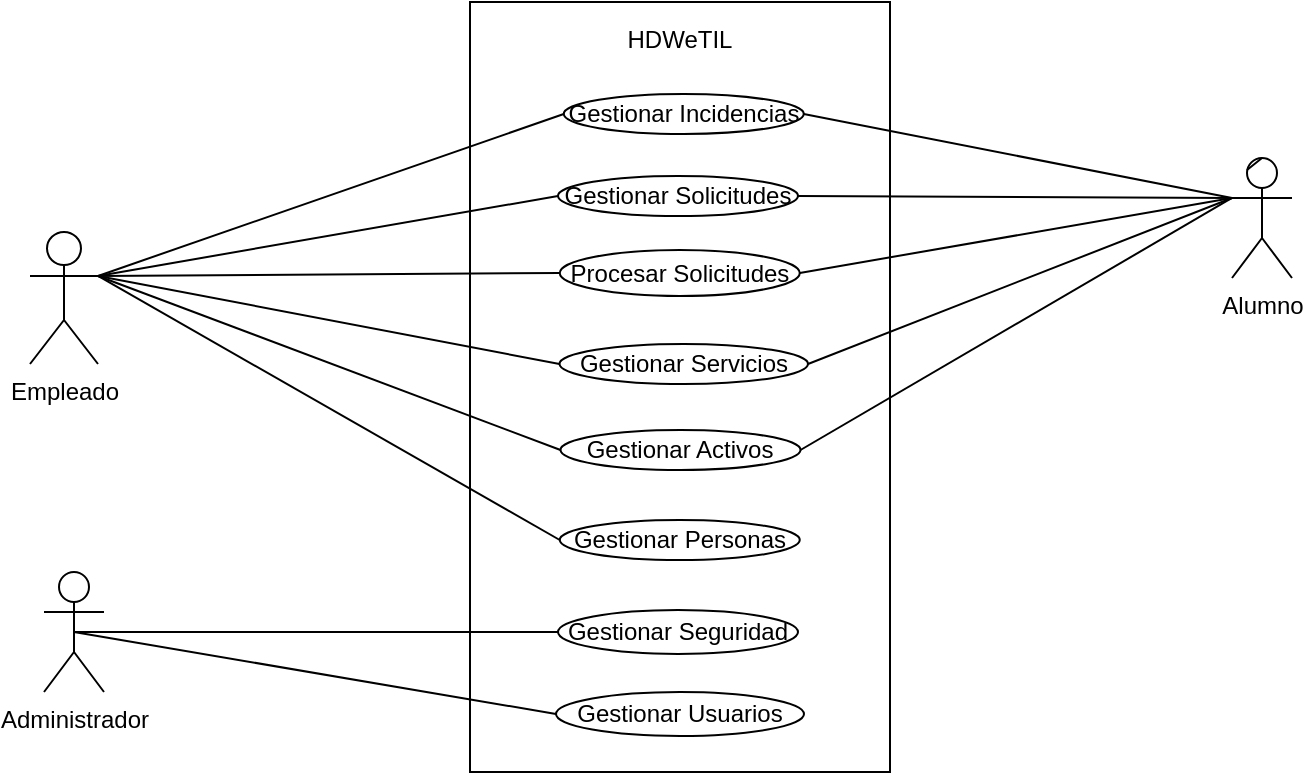 <mxfile scale="1" border="0">
    <diagram id="kuCDyEq93gworGAd4tVy" name="CU-01">
        <mxGraphModel dx="766" dy="329" grid="1" gridSize="10" guides="1" tooltips="1" connect="1" arrows="1" fold="1" page="1" pageScale="1" pageWidth="827" pageHeight="1169" math="1" shadow="0">
            <root>
                <mxCell id="QR7eqonvH8WB6looBv0Q-0"/>
                <mxCell id="QR7eqonvH8WB6looBv0Q-1" parent="QR7eqonvH8WB6looBv0Q-0"/>
                <mxCell id="c2AX5Nyprbf9rqB4j-Oc-0" value="" style="rounded=0;whiteSpace=wrap;html=1;" parent="QR7eqonvH8WB6looBv0Q-1" vertex="1">
                    <mxGeometry x="302" y="45" width="210" height="385" as="geometry"/>
                </mxCell>
                <mxCell id="c2AX5Nyprbf9rqB4j-Oc-1" style="edgeStyle=none;html=1;exitX=1;exitY=0.333;exitDx=0;exitDy=0;exitPerimeter=0;entryX=0;entryY=0.5;entryDx=0;entryDy=0;endArrow=none;endFill=0;" parent="QR7eqonvH8WB6looBv0Q-1" source="c2AX5Nyprbf9rqB4j-Oc-4" target="c2AX5Nyprbf9rqB4j-Oc-8" edge="1">
                    <mxGeometry relative="1" as="geometry"/>
                </mxCell>
                <mxCell id="rVZL_KaMliInN6qfg9hy-0" style="edgeStyle=none;html=1;exitX=1;exitY=0.333;exitDx=0;exitDy=0;exitPerimeter=0;entryX=0;entryY=0.5;entryDx=0;entryDy=0;endArrow=none;endFill=0;" parent="QR7eqonvH8WB6looBv0Q-1" source="c2AX5Nyprbf9rqB4j-Oc-4" target="c2AX5Nyprbf9rqB4j-Oc-20" edge="1">
                    <mxGeometry relative="1" as="geometry"/>
                </mxCell>
                <mxCell id="rVZL_KaMliInN6qfg9hy-1" style="edgeStyle=none;html=1;exitX=1;exitY=0.333;exitDx=0;exitDy=0;exitPerimeter=0;entryX=0;entryY=0.5;entryDx=0;entryDy=0;endArrow=none;endFill=0;" parent="QR7eqonvH8WB6looBv0Q-1" source="c2AX5Nyprbf9rqB4j-Oc-4" target="c2AX5Nyprbf9rqB4j-Oc-10" edge="1">
                    <mxGeometry relative="1" as="geometry"/>
                </mxCell>
                <mxCell id="rVZL_KaMliInN6qfg9hy-2" style="edgeStyle=none;html=1;exitX=1;exitY=0.333;exitDx=0;exitDy=0;exitPerimeter=0;entryX=0;entryY=0.5;entryDx=0;entryDy=0;endArrow=none;endFill=0;" parent="QR7eqonvH8WB6looBv0Q-1" source="c2AX5Nyprbf9rqB4j-Oc-4" target="c2AX5Nyprbf9rqB4j-Oc-18" edge="1">
                    <mxGeometry relative="1" as="geometry"/>
                </mxCell>
                <mxCell id="c2AX5Nyprbf9rqB4j-Oc-4" value="Empleado" style="shape=umlActor;verticalLabelPosition=bottom;verticalAlign=top;html=1;outlineConnect=0;" parent="QR7eqonvH8WB6looBv0Q-1" vertex="1">
                    <mxGeometry x="82" y="160" width="34" height="66" as="geometry"/>
                </mxCell>
                <mxCell id="XP_xzVf8o5HTUZBsewhF-1" style="edgeStyle=none;html=1;exitX=0.5;exitY=0.5;exitDx=0;exitDy=0;exitPerimeter=0;entryX=0;entryY=0.5;entryDx=0;entryDy=0;endArrow=none;endFill=0;" parent="QR7eqonvH8WB6looBv0Q-1" source="c2AX5Nyprbf9rqB4j-Oc-5" target="XP_xzVf8o5HTUZBsewhF-0" edge="1">
                    <mxGeometry relative="1" as="geometry"/>
                </mxCell>
                <mxCell id="c2AX5Nyprbf9rqB4j-Oc-5" value="Administrador&lt;br&gt;" style="shape=umlActor;verticalLabelPosition=bottom;verticalAlign=top;html=1;outlineConnect=0;" parent="QR7eqonvH8WB6looBv0Q-1" vertex="1">
                    <mxGeometry x="89" y="330" width="30" height="60" as="geometry"/>
                </mxCell>
                <mxCell id="nrpiCcPB_PlfYjPUvhwY-1" style="edgeStyle=none;html=1;exitX=0;exitY=0.333;exitDx=0;exitDy=0;exitPerimeter=0;entryX=1;entryY=0.5;entryDx=0;entryDy=0;endArrow=none;endFill=0;" parent="QR7eqonvH8WB6looBv0Q-1" source="c2AX5Nyprbf9rqB4j-Oc-7" target="c2AX5Nyprbf9rqB4j-Oc-15" edge="1">
                    <mxGeometry relative="1" as="geometry"/>
                </mxCell>
                <mxCell id="nrpiCcPB_PlfYjPUvhwY-2" style="edgeStyle=none;html=1;exitX=0;exitY=0.333;exitDx=0;exitDy=0;exitPerimeter=0;entryX=1;entryY=0.5;entryDx=0;entryDy=0;endArrow=none;endFill=0;" parent="QR7eqonvH8WB6looBv0Q-1" source="c2AX5Nyprbf9rqB4j-Oc-7" target="c2AX5Nyprbf9rqB4j-Oc-18" edge="1">
                    <mxGeometry relative="1" as="geometry"/>
                </mxCell>
                <mxCell id="YPpdAl3YshO5DbAt-xpR-0" style="edgeStyle=none;html=1;exitX=0;exitY=0.333;exitDx=0;exitDy=0;exitPerimeter=0;entryX=1;entryY=0.5;entryDx=0;entryDy=0;endArrow=none;endFill=0;" parent="QR7eqonvH8WB6looBv0Q-1" source="c2AX5Nyprbf9rqB4j-Oc-7" target="c2AX5Nyprbf9rqB4j-Oc-11" edge="1">
                    <mxGeometry relative="1" as="geometry"/>
                </mxCell>
                <mxCell id="c2AX5Nyprbf9rqB4j-Oc-7" value="Alumno" style="shape=umlActor;verticalLabelPosition=bottom;verticalAlign=top;html=1;outlineConnect=0;" parent="QR7eqonvH8WB6looBv0Q-1" vertex="1">
                    <mxGeometry x="683" y="123" width="30" height="60" as="geometry"/>
                </mxCell>
                <mxCell id="c2AX5Nyprbf9rqB4j-Oc-8" value="Gestionar Incidencias" style="ellipse;whiteSpace=wrap;html=1;" parent="QR7eqonvH8WB6looBv0Q-1" vertex="1">
                    <mxGeometry x="348.88" y="91" width="120" height="20" as="geometry"/>
                </mxCell>
                <mxCell id="c2AX5Nyprbf9rqB4j-Oc-10" value="Gestionar&amp;nbsp;Solicitudes" style="ellipse;whiteSpace=wrap;html=1;" parent="QR7eqonvH8WB6looBv0Q-1" vertex="1">
                    <mxGeometry x="346" y="132" width="120" height="20" as="geometry"/>
                </mxCell>
                <mxCell id="c2AX5Nyprbf9rqB4j-Oc-11" value="Procesar Solicitudes" style="ellipse;whiteSpace=wrap;html=1;" parent="QR7eqonvH8WB6looBv0Q-1" vertex="1">
                    <mxGeometry x="346.88" y="169" width="120" height="23" as="geometry"/>
                </mxCell>
                <mxCell id="c2AX5Nyprbf9rqB4j-Oc-15" value="Gestionar Servicios" style="ellipse;whiteSpace=wrap;html=1;" parent="QR7eqonvH8WB6looBv0Q-1" vertex="1">
                    <mxGeometry x="346.75" y="216" width="124.25" height="20" as="geometry"/>
                </mxCell>
                <mxCell id="c2AX5Nyprbf9rqB4j-Oc-18" value="Gestionar Activos" style="ellipse;whiteSpace=wrap;html=1;" parent="QR7eqonvH8WB6looBv0Q-1" vertex="1">
                    <mxGeometry x="347.25" y="259" width="120" height="20" as="geometry"/>
                </mxCell>
                <mxCell id="c2AX5Nyprbf9rqB4j-Oc-20" value="Gestionar Personas" style="ellipse;whiteSpace=wrap;html=1;" parent="QR7eqonvH8WB6looBv0Q-1" vertex="1">
                    <mxGeometry x="346.88" y="304" width="120" height="20" as="geometry"/>
                </mxCell>
                <mxCell id="c2AX5Nyprbf9rqB4j-Oc-21" value="Gestionar Seguridad" style="ellipse;whiteSpace=wrap;html=1;fontFamily=Helvetica;" parent="QR7eqonvH8WB6looBv0Q-1" vertex="1">
                    <mxGeometry x="346" y="349" width="120" height="22" as="geometry"/>
                </mxCell>
                <mxCell id="c2AX5Nyprbf9rqB4j-Oc-22" value="HDWeTIL" style="text;html=1;strokeColor=none;fillColor=none;align=center;verticalAlign=middle;whiteSpace=wrap;rounded=0;" parent="QR7eqonvH8WB6looBv0Q-1" vertex="1">
                    <mxGeometry x="377.25" y="49" width="60" height="30" as="geometry"/>
                </mxCell>
                <mxCell id="c2AX5Nyprbf9rqB4j-Oc-23" style="edgeStyle=none;html=1;endArrow=none;endFill=0;exitX=0.5;exitY=0.5;exitDx=0;exitDy=0;exitPerimeter=0;entryX=0;entryY=0.5;entryDx=0;entryDy=0;" parent="QR7eqonvH8WB6looBv0Q-1" source="c2AX5Nyprbf9rqB4j-Oc-5" target="c2AX5Nyprbf9rqB4j-Oc-21" edge="1">
                    <mxGeometry relative="1" as="geometry">
                        <mxPoint x="120" y="347.1" as="sourcePoint"/>
                        <mxPoint x="250" y="383" as="targetPoint"/>
                    </mxGeometry>
                </mxCell>
                <mxCell id="c2AX5Nyprbf9rqB4j-Oc-24" style="edgeStyle=none;html=1;entryX=1;entryY=0.5;entryDx=0;entryDy=0;endArrow=none;endFill=0;exitX=0;exitY=0.333;exitDx=0;exitDy=0;exitPerimeter=0;" parent="QR7eqonvH8WB6looBv0Q-1" source="c2AX5Nyprbf9rqB4j-Oc-7" target="c2AX5Nyprbf9rqB4j-Oc-8" edge="1">
                    <mxGeometry relative="1" as="geometry">
                        <mxPoint x="485.75" y="144" as="targetPoint"/>
                    </mxGeometry>
                </mxCell>
                <mxCell id="c2AX5Nyprbf9rqB4j-Oc-25" style="edgeStyle=none;html=1;endArrow=none;endFill=0;entryX=1;entryY=0.5;entryDx=0;entryDy=0;exitX=0;exitY=0.333;exitDx=0;exitDy=0;exitPerimeter=0;" parent="QR7eqonvH8WB6looBv0Q-1" source="c2AX5Nyprbf9rqB4j-Oc-7" target="c2AX5Nyprbf9rqB4j-Oc-10" edge="1">
                    <mxGeometry relative="1" as="geometry">
                        <mxPoint x="660" y="220" as="sourcePoint"/>
                        <mxPoint x="590" y="260" as="targetPoint"/>
                    </mxGeometry>
                </mxCell>
                <mxCell id="c2AX5Nyprbf9rqB4j-Oc-26" style="edgeStyle=none;html=1;exitX=1;exitY=0.333;exitDx=0;exitDy=0;exitPerimeter=0;entryX=0;entryY=0.5;entryDx=0;entryDy=0;endArrow=none;endFill=0;" parent="QR7eqonvH8WB6looBv0Q-1" source="c2AX5Nyprbf9rqB4j-Oc-4" target="c2AX5Nyprbf9rqB4j-Oc-15" edge="1">
                    <mxGeometry relative="1" as="geometry"/>
                </mxCell>
                <mxCell id="c2AX5Nyprbf9rqB4j-Oc-28" style="edgeStyle=none;html=1;exitX=1;exitY=0.333;exitDx=0;exitDy=0;exitPerimeter=0;endArrow=none;endFill=0;entryX=0;entryY=0.5;entryDx=0;entryDy=0;" parent="QR7eqonvH8WB6looBv0Q-1" source="c2AX5Nyprbf9rqB4j-Oc-4" target="c2AX5Nyprbf9rqB4j-Oc-11" edge="1">
                    <mxGeometry relative="1" as="geometry">
                        <mxPoint x="220" y="401.857" as="targetPoint"/>
                    </mxGeometry>
                </mxCell>
                <mxCell id="nrpiCcPB_PlfYjPUvhwY-0" style="edgeStyle=none;html=1;exitX=0.25;exitY=0.1;exitDx=0;exitDy=0;exitPerimeter=0;entryX=0.5;entryY=0;entryDx=0;entryDy=0;entryPerimeter=0;endArrow=none;endFill=0;" parent="QR7eqonvH8WB6looBv0Q-1" source="c2AX5Nyprbf9rqB4j-Oc-7" target="c2AX5Nyprbf9rqB4j-Oc-7" edge="1">
                    <mxGeometry relative="1" as="geometry"/>
                </mxCell>
                <mxCell id="XP_xzVf8o5HTUZBsewhF-0" value="Gestionar Usuarios" style="ellipse;whiteSpace=wrap;html=1;fontFamily=Helvetica;" parent="QR7eqonvH8WB6looBv0Q-1" vertex="1">
                    <mxGeometry x="345" y="390" width="124" height="22" as="geometry"/>
                </mxCell>
            </root>
        </mxGraphModel>
    </diagram>
    <diagram id="ojOb8KC4r1av8iQ0hKYJ" name="CU-02">
        <mxGraphModel dx="766" dy="329" grid="1" gridSize="10" guides="1" tooltips="1" connect="1" arrows="1" fold="1" page="1" pageScale="1" pageWidth="827" pageHeight="1169" math="0" shadow="0">
            <root>
                <mxCell id="rX5Da6WxDRviNr5QGVR0-0"/>
                <mxCell id="rX5Da6WxDRviNr5QGVR0-1" parent="rX5Da6WxDRviNr5QGVR0-0"/>
                <mxCell id="rX5Da6WxDRviNr5QGVR0-89" value="" style="rounded=0;whiteSpace=wrap;html=1;" parent="rX5Da6WxDRviNr5QGVR0-1" vertex="1">
                    <mxGeometry x="321" y="526" width="150" height="86" as="geometry"/>
                </mxCell>
                <mxCell id="rX5Da6WxDRviNr5QGVR0-88" value="" style="rounded=0;whiteSpace=wrap;html=1;" parent="rX5Da6WxDRviNr5QGVR0-1" vertex="1">
                    <mxGeometry x="320.88" y="441" width="150" height="75" as="geometry"/>
                </mxCell>
                <mxCell id="rX5Da6WxDRviNr5QGVR0-87" value="" style="rounded=0;whiteSpace=wrap;html=1;" parent="rX5Da6WxDRviNr5QGVR0-1" vertex="1">
                    <mxGeometry x="321" y="364" width="150" height="68" as="geometry"/>
                </mxCell>
                <mxCell id="rX5Da6WxDRviNr5QGVR0-86" value="" style="rounded=0;whiteSpace=wrap;html=1;" parent="rX5Da6WxDRviNr5QGVR0-1" vertex="1">
                    <mxGeometry x="321" y="280" width="150" height="75" as="geometry"/>
                </mxCell>
                <mxCell id="rX5Da6WxDRviNr5QGVR0-85" value="" style="rounded=0;whiteSpace=wrap;html=1;" parent="rX5Da6WxDRviNr5QGVR0-1" vertex="1">
                    <mxGeometry x="321" y="169" width="150" height="102" as="geometry"/>
                </mxCell>
                <mxCell id="rX5Da6WxDRviNr5QGVR0-43" value="" style="rounded=0;whiteSpace=wrap;html=1;" parent="rX5Da6WxDRviNr5QGVR0-1" vertex="1">
                    <mxGeometry x="321" y="85" width="150" height="75" as="geometry"/>
                </mxCell>
                <mxCell id="rX5Da6WxDRviNr5QGVR0-3" style="edgeStyle=none;html=1;exitX=1;exitY=0.333;exitDx=0;exitDy=0;exitPerimeter=0;entryX=0;entryY=0.5;entryDx=0;entryDy=0;endArrow=none;endFill=0;" parent="rX5Da6WxDRviNr5QGVR0-1" source="rX5Da6WxDRviNr5QGVR0-6" target="rX5Da6WxDRviNr5QGVR0-10" edge="1">
                    <mxGeometry relative="1" as="geometry"/>
                </mxCell>
                <mxCell id="rX5Da6WxDRviNr5QGVR0-4" style="edgeStyle=none;html=1;exitX=1;exitY=0.333;exitDx=0;exitDy=0;exitPerimeter=0;entryX=0;entryY=0.5;entryDx=0;entryDy=0;endArrow=none;endFill=0;" parent="rX5Da6WxDRviNr5QGVR0-1" source="rX5Da6WxDRviNr5QGVR0-6" target="rX5Da6WxDRviNr5QGVR0-11" edge="1">
                    <mxGeometry relative="1" as="geometry"/>
                </mxCell>
                <mxCell id="rX5Da6WxDRviNr5QGVR0-5" style="edgeStyle=none;html=1;exitX=1;exitY=0.333;exitDx=0;exitDy=0;exitPerimeter=0;entryX=0;entryY=0.5;entryDx=0;entryDy=0;endArrow=none;endFill=0;" parent="rX5Da6WxDRviNr5QGVR0-1" source="rX5Da6WxDRviNr5QGVR0-6" target="rX5Da6WxDRviNr5QGVR0-42" edge="1">
                    <mxGeometry relative="1" as="geometry"/>
                </mxCell>
                <mxCell id="rX5Da6WxDRviNr5QGVR0-6" value="Empleado" style="shape=umlActor;verticalLabelPosition=bottom;verticalAlign=top;html=1;outlineConnect=0;" parent="rX5Da6WxDRviNr5QGVR0-1" vertex="1">
                    <mxGeometry x="82" y="265" width="34" height="66" as="geometry"/>
                </mxCell>
                <mxCell id="j4CyI0HMI9CdQ-xqxtbb-1" style="edgeStyle=none;html=1;exitX=0.5;exitY=0.5;exitDx=0;exitDy=0;exitPerimeter=0;entryX=0;entryY=0.5;entryDx=0;entryDy=0;endArrow=none;endFill=0;" parent="rX5Da6WxDRviNr5QGVR0-1" source="rX5Da6WxDRviNr5QGVR0-7" target="j4CyI0HMI9CdQ-xqxtbb-0" edge="1">
                    <mxGeometry relative="1" as="geometry"/>
                </mxCell>
                <mxCell id="rX5Da6WxDRviNr5QGVR0-7" value="Administrador&lt;br&gt;" style="shape=umlActor;verticalLabelPosition=bottom;verticalAlign=top;html=1;outlineConnect=0;" parent="rX5Da6WxDRviNr5QGVR0-1" vertex="1">
                    <mxGeometry x="89" y="532" width="30" height="60" as="geometry"/>
                </mxCell>
                <mxCell id="rX5Da6WxDRviNr5QGVR0-8" style="edgeStyle=none;html=1;exitX=0;exitY=0.333;exitDx=0;exitDy=0;exitPerimeter=0;entryX=1;entryY=0.5;entryDx=0;entryDy=0;endArrow=none;endFill=0;" parent="rX5Da6WxDRviNr5QGVR0-1" source="rX5Da6WxDRviNr5QGVR0-9" target="rX5Da6WxDRviNr5QGVR0-42" edge="1">
                    <mxGeometry relative="1" as="geometry">
                        <mxPoint x="644" y="220" as="sourcePoint"/>
                    </mxGeometry>
                </mxCell>
                <mxCell id="1J9eZRtSffGa8RDMzKzh-0" style="edgeStyle=none;html=1;exitX=0;exitY=0.333;exitDx=0;exitDy=0;exitPerimeter=0;entryX=1;entryY=0.5;entryDx=0;entryDy=0;endArrow=none;endFill=0;" parent="rX5Da6WxDRviNr5QGVR0-1" source="rX5Da6WxDRviNr5QGVR0-9" target="rX5Da6WxDRviNr5QGVR0-13" edge="1">
                    <mxGeometry relative="1" as="geometry"/>
                </mxCell>
                <mxCell id="rX5Da6WxDRviNr5QGVR0-9" value="Alumno" style="shape=umlActor;verticalLabelPosition=bottom;verticalAlign=top;html=1;outlineConnect=0;" parent="rX5Da6WxDRviNr5QGVR0-1" vertex="1">
                    <mxGeometry x="653" y="225" width="30" height="60" as="geometry"/>
                </mxCell>
                <mxCell id="rX5Da6WxDRviNr5QGVR0-10" value="ABM Incidencia" style="ellipse;whiteSpace=wrap;html=1;" parent="rX5Da6WxDRviNr5QGVR0-1" vertex="1">
                    <mxGeometry x="336.75" y="105" width="120" height="20" as="geometry"/>
                </mxCell>
                <mxCell id="rX5Da6WxDRviNr5QGVR0-11" value="Listar Incidencias" style="ellipse;whiteSpace=wrap;html=1;" parent="rX5Da6WxDRviNr5QGVR0-1" vertex="1">
                    <mxGeometry x="336.75" y="129" width="120" height="20" as="geometry"/>
                </mxCell>
                <mxCell id="rX5Da6WxDRviNr5QGVR0-12" value="ABM Solicitud" style="ellipse;whiteSpace=wrap;html=1;" parent="rX5Da6WxDRviNr5QGVR0-1" vertex="1">
                    <mxGeometry x="336.75" y="190" width="120" height="20" as="geometry"/>
                </mxCell>
                <mxCell id="rX5Da6WxDRviNr5QGVR0-13" value="Procesar Solicitud" style="ellipse;whiteSpace=wrap;html=1;" parent="rX5Da6WxDRviNr5QGVR0-1" vertex="1">
                    <mxGeometry x="336.88" y="215" width="120" height="23" as="geometry"/>
                </mxCell>
                <mxCell id="rX5Da6WxDRviNr5QGVR0-15" style="edgeStyle=none;html=1;exitX=1;exitY=0.5;exitDx=0;exitDy=0;endArrow=none;endFill=0;entryX=0;entryY=0.333;entryDx=0;entryDy=0;entryPerimeter=0;" parent="rX5Da6WxDRviNr5QGVR0-1" source="rX5Da6WxDRviNr5QGVR0-16" target="rX5Da6WxDRviNr5QGVR0-9" edge="1">
                    <mxGeometry relative="1" as="geometry">
                        <mxPoint x="644" y="245" as="targetPoint"/>
                    </mxGeometry>
                </mxCell>
                <mxCell id="rX5Da6WxDRviNr5QGVR0-16" value="Listar Servicios" style="ellipse;whiteSpace=wrap;html=1;" parent="rX5Da6WxDRviNr5QGVR0-1" vertex="1">
                    <mxGeometry x="336.63" y="326" width="123.25" height="23" as="geometry"/>
                </mxCell>
                <mxCell id="rX5Da6WxDRviNr5QGVR0-17" value="ABM Servicio" style="ellipse;whiteSpace=wrap;html=1;" parent="rX5Da6WxDRviNr5QGVR0-1" vertex="1">
                    <mxGeometry x="335.75" y="302" width="124.25" height="20" as="geometry"/>
                </mxCell>
                <mxCell id="rX5Da6WxDRviNr5QGVR0-18" style="edgeStyle=none;html=1;exitX=1;exitY=0.5;exitDx=0;exitDy=0;entryX=0;entryY=0.333;entryDx=0;entryDy=0;entryPerimeter=0;endArrow=none;endFill=0;" parent="rX5Da6WxDRviNr5QGVR0-1" source="rX5Da6WxDRviNr5QGVR0-19" target="rX5Da6WxDRviNr5QGVR0-9" edge="1">
                    <mxGeometry relative="1" as="geometry">
                        <mxPoint x="644" y="220" as="targetPoint"/>
                    </mxGeometry>
                </mxCell>
                <mxCell id="rX5Da6WxDRviNr5QGVR0-19" value="Listar Activos" style="ellipse;whiteSpace=wrap;html=1;" parent="rX5Da6WxDRviNr5QGVR0-1" vertex="1">
                    <mxGeometry x="338.25" y="407.5" width="120" height="21" as="geometry"/>
                </mxCell>
                <mxCell id="rX5Da6WxDRviNr5QGVR0-20" value="ABM Activo" style="ellipse;whiteSpace=wrap;html=1;" parent="rX5Da6WxDRviNr5QGVR0-1" vertex="1">
                    <mxGeometry x="336.25" y="383" width="120" height="20" as="geometry"/>
                </mxCell>
                <mxCell id="rX5Da6WxDRviNr5QGVR0-21" value="Listar Personas" style="ellipse;whiteSpace=wrap;html=1;" parent="rX5Da6WxDRviNr5QGVR0-1" vertex="1">
                    <mxGeometry x="336.5" y="486" width="119" height="22" as="geometry"/>
                </mxCell>
                <mxCell id="rX5Da6WxDRviNr5QGVR0-22" value="ABM Persona" style="ellipse;whiteSpace=wrap;html=1;" parent="rX5Da6WxDRviNr5QGVR0-1" vertex="1">
                    <mxGeometry x="335.88" y="461" width="120" height="20" as="geometry"/>
                </mxCell>
                <mxCell id="rX5Da6WxDRviNr5QGVR0-23" value="Gestionar Seguridad" style="ellipse;whiteSpace=wrap;html=1;fontFamily=Helvetica;" parent="rX5Da6WxDRviNr5QGVR0-1" vertex="1">
                    <mxGeometry x="337" y="551" width="120" height="22" as="geometry"/>
                </mxCell>
                <mxCell id="rX5Da6WxDRviNr5QGVR0-24" value="HDWeTIL" style="text;html=1;strokeColor=none;fillColor=none;align=center;verticalAlign=middle;whiteSpace=wrap;rounded=0;" parent="rX5Da6WxDRviNr5QGVR0-1" vertex="1">
                    <mxGeometry x="367.25" y="54" width="60" height="30" as="geometry"/>
                </mxCell>
                <mxCell id="rX5Da6WxDRviNr5QGVR0-25" style="edgeStyle=none;html=1;endArrow=none;endFill=0;exitX=0.5;exitY=0.5;exitDx=0;exitDy=0;exitPerimeter=0;entryX=0;entryY=0.5;entryDx=0;entryDy=0;" parent="rX5Da6WxDRviNr5QGVR0-1" source="rX5Da6WxDRviNr5QGVR0-7" target="rX5Da6WxDRviNr5QGVR0-23" edge="1">
                    <mxGeometry relative="1" as="geometry">
                        <mxPoint x="120" y="549.1" as="sourcePoint"/>
                        <mxPoint x="250" y="585" as="targetPoint"/>
                    </mxGeometry>
                </mxCell>
                <mxCell id="rX5Da6WxDRviNr5QGVR0-26" style="edgeStyle=none;html=1;entryX=1;entryY=0.5;entryDx=0;entryDy=0;endArrow=none;endFill=0;exitX=0;exitY=0.333;exitDx=0;exitDy=0;exitPerimeter=0;" parent="rX5Da6WxDRviNr5QGVR0-1" source="rX5Da6WxDRviNr5QGVR0-9" target="rX5Da6WxDRviNr5QGVR0-11" edge="1">
                    <mxGeometry relative="1" as="geometry">
                        <mxPoint x="644" y="215" as="sourcePoint"/>
                    </mxGeometry>
                </mxCell>
                <mxCell id="rX5Da6WxDRviNr5QGVR0-27" style="edgeStyle=none;html=1;endArrow=none;endFill=0;entryX=1;entryY=0.5;entryDx=0;entryDy=0;exitX=0;exitY=0.333;exitDx=0;exitDy=0;exitPerimeter=0;" parent="rX5Da6WxDRviNr5QGVR0-1" source="rX5Da6WxDRviNr5QGVR0-9" target="rX5Da6WxDRviNr5QGVR0-12" edge="1">
                    <mxGeometry relative="1" as="geometry">
                        <mxPoint x="659" y="220" as="sourcePoint"/>
                        <mxPoint x="589" y="260" as="targetPoint"/>
                    </mxGeometry>
                </mxCell>
                <mxCell id="rX5Da6WxDRviNr5QGVR0-28" style="edgeStyle=none;html=1;exitX=1;exitY=0.333;exitDx=0;exitDy=0;exitPerimeter=0;entryX=0;entryY=0.5;entryDx=0;entryDy=0;endArrow=none;endFill=0;" parent="rX5Da6WxDRviNr5QGVR0-1" target="rX5Da6WxDRviNr5QGVR0-17" edge="1">
                    <mxGeometry relative="1" as="geometry">
                        <mxPoint x="116.0" y="287" as="sourcePoint"/>
                    </mxGeometry>
                </mxCell>
                <mxCell id="rX5Da6WxDRviNr5QGVR0-29" style="edgeStyle=none;html=1;exitX=1;exitY=0.333;exitDx=0;exitDy=0;exitPerimeter=0;entryX=0;entryY=0.5;entryDx=0;entryDy=0;endArrow=none;endFill=0;" parent="rX5Da6WxDRviNr5QGVR0-1" target="rX5Da6WxDRviNr5QGVR0-19" edge="1">
                    <mxGeometry relative="1" as="geometry">
                        <mxPoint x="116.0" y="287" as="sourcePoint"/>
                    </mxGeometry>
                </mxCell>
                <mxCell id="rX5Da6WxDRviNr5QGVR0-30" style="edgeStyle=none;html=1;exitX=1;exitY=0.333;exitDx=0;exitDy=0;exitPerimeter=0;endArrow=none;endFill=0;entryX=0;entryY=0.5;entryDx=0;entryDy=0;" parent="rX5Da6WxDRviNr5QGVR0-1" source="rX5Da6WxDRviNr5QGVR0-6" target="rX5Da6WxDRviNr5QGVR0-13" edge="1">
                    <mxGeometry relative="1" as="geometry">
                        <mxPoint x="220" y="452.857" as="targetPoint"/>
                    </mxGeometry>
                </mxCell>
                <mxCell id="rX5Da6WxDRviNr5QGVR0-32" style="edgeStyle=none;html=1;exitX=1;exitY=0.333;exitDx=0;exitDy=0;exitPerimeter=0;entryX=0;entryY=0.5;entryDx=0;entryDy=0;endArrow=none;endFill=0;" parent="rX5Da6WxDRviNr5QGVR0-1" target="rX5Da6WxDRviNr5QGVR0-20" edge="1">
                    <mxGeometry relative="1" as="geometry">
                        <mxPoint x="116.0" y="287" as="sourcePoint"/>
                    </mxGeometry>
                </mxCell>
                <mxCell id="rX5Da6WxDRviNr5QGVR0-33" style="edgeStyle=none;html=1;exitX=1;exitY=0.333;exitDx=0;exitDy=0;exitPerimeter=0;entryX=0;entryY=0.5;entryDx=0;entryDy=0;endArrow=none;endFill=0;" parent="rX5Da6WxDRviNr5QGVR0-1" target="rX5Da6WxDRviNr5QGVR0-16" edge="1">
                    <mxGeometry relative="1" as="geometry">
                        <mxPoint x="116.0" y="287" as="sourcePoint"/>
                    </mxGeometry>
                </mxCell>
                <mxCell id="rX5Da6WxDRviNr5QGVR0-34" style="edgeStyle=none;html=1;exitX=1;exitY=0.333;exitDx=0;exitDy=0;exitPerimeter=0;entryX=0;entryY=0.5;entryDx=0;entryDy=0;endArrow=none;endFill=0;" parent="rX5Da6WxDRviNr5QGVR0-1" target="rX5Da6WxDRviNr5QGVR0-21" edge="1">
                    <mxGeometry relative="1" as="geometry">
                        <mxPoint x="116.0" y="287" as="sourcePoint"/>
                    </mxGeometry>
                </mxCell>
                <mxCell id="rX5Da6WxDRviNr5QGVR0-35" style="edgeStyle=none;html=1;exitX=1;exitY=0.333;exitDx=0;exitDy=0;exitPerimeter=0;entryX=0;entryY=0.5;entryDx=0;entryDy=0;endArrow=none;endFill=0;" parent="rX5Da6WxDRviNr5QGVR0-1" target="rX5Da6WxDRviNr5QGVR0-22" edge="1">
                    <mxGeometry relative="1" as="geometry">
                        <mxPoint x="116.0" y="287" as="sourcePoint"/>
                    </mxGeometry>
                </mxCell>
                <mxCell id="rX5Da6WxDRviNr5QGVR0-36" value="Módulo Incidencias" style="text;html=1;strokeColor=none;fillColor=none;align=center;verticalAlign=middle;whiteSpace=wrap;rounded=0;strokeWidth=1;arcSize=12;fontSize=10;" parent="rX5Da6WxDRviNr5QGVR0-1" vertex="1">
                    <mxGeometry x="340.25" y="78" width="116" height="30" as="geometry"/>
                </mxCell>
                <mxCell id="rX5Da6WxDRviNr5QGVR0-37" value="Módulo Reportes" style="text;html=1;strokeColor=none;fillColor=none;align=center;verticalAlign=middle;whiteSpace=wrap;rounded=0;fontSize=10;" parent="rX5Da6WxDRviNr5QGVR0-1" vertex="1">
                    <mxGeometry x="330.13" y="161" width="131.5" height="30" as="geometry"/>
                </mxCell>
                <mxCell id="rX5Da6WxDRviNr5QGVR0-38" value="Módulo Servicios" style="text;html=1;strokeColor=none;fillColor=none;align=center;verticalAlign=middle;whiteSpace=wrap;rounded=0;fontSize=10;" parent="rX5Da6WxDRviNr5QGVR0-1" vertex="1">
                    <mxGeometry x="341" y="274" width="116" height="30" as="geometry"/>
                </mxCell>
                <mxCell id="rX5Da6WxDRviNr5QGVR0-39" value="Módulo&amp;nbsp; Activos" style="text;html=1;strokeColor=none;fillColor=none;align=center;verticalAlign=middle;whiteSpace=wrap;rounded=0;fontSize=10;" parent="rX5Da6WxDRviNr5QGVR0-1" vertex="1">
                    <mxGeometry x="338" y="357" width="116" height="30" as="geometry"/>
                </mxCell>
                <mxCell id="rX5Da6WxDRviNr5QGVR0-40" value="Módulo&amp;nbsp; Persoans" style="text;html=1;strokeColor=none;fillColor=none;align=center;verticalAlign=middle;whiteSpace=wrap;rounded=0;fontSize=10;" parent="rX5Da6WxDRviNr5QGVR0-1" vertex="1">
                    <mxGeometry x="337" y="434" width="116" height="30" as="geometry"/>
                </mxCell>
                <mxCell id="rX5Da6WxDRviNr5QGVR0-41" value="Módulo&amp;nbsp; Configuraciones" style="text;html=1;strokeColor=none;fillColor=none;align=center;verticalAlign=middle;whiteSpace=wrap;rounded=0;fontSize=10;" parent="rX5Da6WxDRviNr5QGVR0-1" vertex="1">
                    <mxGeometry x="331" y="522" width="138" height="30" as="geometry"/>
                </mxCell>
                <mxCell id="rX5Da6WxDRviNr5QGVR0-42" value="Listar Solicitud" style="ellipse;whiteSpace=wrap;html=1;" parent="rX5Da6WxDRviNr5QGVR0-1" vertex="1">
                    <mxGeometry x="336" y="243" width="120" height="20" as="geometry"/>
                </mxCell>
                <mxCell id="j4CyI0HMI9CdQ-xqxtbb-0" value="Gestionar Usuarios" style="ellipse;whiteSpace=wrap;html=1;fontFamily=Helvetica;" parent="rX5Da6WxDRviNr5QGVR0-1" vertex="1">
                    <mxGeometry x="337" y="578" width="120" height="22" as="geometry"/>
                </mxCell>
            </root>
        </mxGraphModel>
    </diagram>
    <diagram name="CU-03" id="j2-vb1LtN-NMAvoCToch">
        <mxGraphModel dx="766" dy="329" grid="1" gridSize="10" guides="1" tooltips="1" connect="1" arrows="1" fold="1" page="1" pageScale="1" pageWidth="827" pageHeight="1169" math="0" shadow="0">
            <root>
                <mxCell id="0"/>
                <mxCell id="1" parent="0"/>
                <mxCell id="JXxUybG7xx0Jgjpn0fgO-487" value="" style="rounded=0;whiteSpace=wrap;html=1;" parent="1" vertex="1">
                    <mxGeometry x="320" y="7" width="210" height="563" as="geometry"/>
                </mxCell>
                <mxCell id="0AXbkvNRNFsjLBhcbYe6-487" style="edgeStyle=none;html=1;exitX=1;exitY=0.333;exitDx=0;exitDy=0;exitPerimeter=0;entryX=0;entryY=0.5;entryDx=0;entryDy=0;endArrow=none;endFill=0;" parent="1" source="79" target="jynlLXAI10efE11RgELN-642" edge="1">
                    <mxGeometry relative="1" as="geometry"/>
                </mxCell>
                <mxCell id="0AXbkvNRNFsjLBhcbYe6-488" style="edgeStyle=none;html=1;exitX=1;exitY=0.333;exitDx=0;exitDy=0;exitPerimeter=0;entryX=0;entryY=0.5;entryDx=0;entryDy=0;endArrow=none;endFill=0;" parent="1" source="79" target="8" edge="1">
                    <mxGeometry relative="1" as="geometry"/>
                </mxCell>
                <mxCell id="Wuby_5JHWar8-xQkr0wM-487" style="edgeStyle=none;html=1;exitX=1;exitY=0.333;exitDx=0;exitDy=0;exitPerimeter=0;entryX=0;entryY=0.5;entryDx=0;entryDy=0;endArrow=none;endFill=0;" parent="1" source="79" target="l-4Qs5OfCV0jRhOPei8S-487" edge="1">
                    <mxGeometry relative="1" as="geometry"/>
                </mxCell>
                <mxCell id="79" value="Empleado" style="shape=umlActor;verticalLabelPosition=bottom;verticalAlign=top;html=1;outlineConnect=0;" parent="1" vertex="1">
                    <mxGeometry x="82" y="289" width="34" height="66" as="geometry"/>
                </mxCell>
                <mxCell id="PgRTaCavA2zI-Szis4YL-488" style="edgeStyle=none;html=1;exitX=0.5;exitY=0.5;exitDx=0;exitDy=0;exitPerimeter=0;entryX=0;entryY=0.5;entryDx=0;entryDy=0;endArrow=none;endFill=0;" parent="1" source="487" target="PgRTaCavA2zI-Szis4YL-487" edge="1">
                    <mxGeometry relative="1" as="geometry"/>
                </mxCell>
                <mxCell id="487" value="Administrador&lt;br&gt;" style="shape=umlActor;verticalLabelPosition=bottom;verticalAlign=top;html=1;outlineConnect=0;" parent="1" vertex="1">
                    <mxGeometry x="89" y="487" width="30" height="60" as="geometry"/>
                </mxCell>
                <mxCell id="l-4Qs5OfCV0jRhOPei8S-489" style="edgeStyle=none;html=1;exitX=0;exitY=0.333;exitDx=0;exitDy=0;exitPerimeter=0;entryX=1;entryY=0.5;entryDx=0;entryDy=0;endArrow=none;endFill=0;" parent="1" source="jynlLXAI10efE11RgELN-636" target="l-4Qs5OfCV0jRhOPei8S-487" edge="1">
                    <mxGeometry relative="1" as="geometry"/>
                </mxCell>
                <mxCell id="jynlLXAI10efE11RgELN-636" value="Alumno" style="shape=umlActor;verticalLabelPosition=bottom;verticalAlign=top;html=1;outlineConnect=0;" parent="1" vertex="1">
                    <mxGeometry x="645" y="155" width="30" height="60" as="geometry"/>
                </mxCell>
                <mxCell id="jynlLXAI10efE11RgELN-642" value="ABM Incidencia" style="ellipse;whiteSpace=wrap;html=1;" parent="1" vertex="1">
                    <mxGeometry x="365.75" y="65" width="120" height="20" as="geometry"/>
                </mxCell>
                <mxCell id="8" value="Listar Incidencias" style="ellipse;whiteSpace=wrap;html=1;" parent="1" vertex="1">
                    <mxGeometry x="365.75" y="89" width="120" height="20" as="geometry"/>
                </mxCell>
                <mxCell id="373" value="ABM Solicitud" style="ellipse;whiteSpace=wrap;html=1;" parent="1" vertex="1">
                    <mxGeometry x="365.75" y="147" width="120" height="20" as="geometry"/>
                </mxCell>
                <mxCell id="9X5Q-gC0KVqI6JgkziIJ-487" style="edgeStyle=none;html=1;exitX=1;exitY=0.5;exitDx=0;exitDy=0;entryX=0;entryY=0.333;entryDx=0;entryDy=0;entryPerimeter=0;endArrow=none;endFill=0;" parent="1" source="359" target="jynlLXAI10efE11RgELN-636" edge="1">
                    <mxGeometry relative="1" as="geometry"/>
                </mxCell>
                <mxCell id="359" value="Procesar Solicitud" style="ellipse;whiteSpace=wrap;html=1;" parent="1" vertex="1">
                    <mxGeometry x="364.88" y="173" width="120" height="23" as="geometry"/>
                </mxCell>
                <mxCell id="0AXbkvNRNFsjLBhcbYe6-489" style="edgeStyle=none;html=1;exitX=1;exitY=0.5;exitDx=0;exitDy=0;entryX=0;entryY=0.333;entryDx=0;entryDy=0;entryPerimeter=0;endArrow=none;endFill=0;" parent="1" source="jynlLXAI10efE11RgELN-664" target="jynlLXAI10efE11RgELN-636" edge="1">
                    <mxGeometry relative="1" as="geometry"/>
                </mxCell>
                <mxCell id="jynlLXAI10efE11RgELN-664" value="Listar Servicios" style="ellipse;whiteSpace=wrap;html=1;" parent="1" vertex="1">
                    <mxGeometry x="365.63" y="277" width="123.25" height="23" as="geometry"/>
                </mxCell>
                <mxCell id="jynlLXAI10efE11RgELN-665" value="ABM Servicio" style="ellipse;whiteSpace=wrap;html=1;" parent="1" vertex="1">
                    <mxGeometry x="364.75" y="253" width="124.25" height="20" as="geometry"/>
                </mxCell>
                <mxCell id="0AXbkvNRNFsjLBhcbYe6-490" style="edgeStyle=none;html=1;exitX=1;exitY=0.5;exitDx=0;exitDy=0;entryX=0;entryY=0.333;entryDx=0;entryDy=0;entryPerimeter=0;endArrow=none;endFill=0;" parent="1" source="jynlLXAI10efE11RgELN-670" target="jynlLXAI10efE11RgELN-636" edge="1">
                    <mxGeometry relative="1" as="geometry"/>
                </mxCell>
                <mxCell id="jynlLXAI10efE11RgELN-670" value="Listar Activos" style="ellipse;whiteSpace=wrap;html=1;" parent="1" vertex="1">
                    <mxGeometry x="367.25" y="356.5" width="120" height="21" as="geometry"/>
                </mxCell>
                <mxCell id="jynlLXAI10efE11RgELN-671" value="ABM Activo" style="ellipse;whiteSpace=wrap;html=1;" parent="1" vertex="1">
                    <mxGeometry x="365.25" y="332" width="120" height="20" as="geometry"/>
                </mxCell>
                <mxCell id="jynlLXAI10efE11RgELN-676" value="Listar Personas" style="ellipse;whiteSpace=wrap;html=1;" parent="1" vertex="1">
                    <mxGeometry x="365.5" y="435" width="119" height="22" as="geometry"/>
                </mxCell>
                <mxCell id="jynlLXAI10efE11RgELN-677" value="ABM Persona" style="ellipse;whiteSpace=wrap;html=1;" parent="1" vertex="1">
                    <mxGeometry x="364.88" y="411" width="120" height="20" as="geometry"/>
                </mxCell>
                <mxCell id="73" value="Gestionar Seguridad" style="ellipse;whiteSpace=wrap;html=1;fontFamily=Helvetica;" parent="1" vertex="1">
                    <mxGeometry x="369.25" y="504" width="120" height="22" as="geometry"/>
                </mxCell>
                <mxCell id="jynlLXAI10efE11RgELN-688" value="HDWeTIL" style="text;html=1;strokeColor=none;fillColor=none;align=center;verticalAlign=middle;whiteSpace=wrap;rounded=0;" parent="1" vertex="1">
                    <mxGeometry x="395.25" y="10" width="60" height="30" as="geometry"/>
                </mxCell>
                <mxCell id="jynlLXAI10efE11RgELN-690" style="edgeStyle=none;html=1;endArrow=none;endFill=0;exitX=0.5;exitY=0.5;exitDx=0;exitDy=0;exitPerimeter=0;entryX=0;entryY=0.5;entryDx=0;entryDy=0;" parent="1" source="487" target="73" edge="1">
                    <mxGeometry relative="1" as="geometry">
                        <mxPoint x="120" y="504.1" as="sourcePoint"/>
                        <mxPoint x="250" y="540" as="targetPoint"/>
                    </mxGeometry>
                </mxCell>
                <mxCell id="RtHYfJuVV97yDAeXpCly-489" style="edgeStyle=none;html=1;entryX=1;entryY=0.5;entryDx=0;entryDy=0;endArrow=none;endFill=0;exitX=0;exitY=0.333;exitDx=0;exitDy=0;exitPerimeter=0;" parent="1" source="jynlLXAI10efE11RgELN-636" target="8" edge="1">
                    <mxGeometry relative="1" as="geometry"/>
                </mxCell>
                <mxCell id="RtHYfJuVV97yDAeXpCly-490" style="edgeStyle=none;html=1;endArrow=none;endFill=0;entryX=1;entryY=0.5;entryDx=0;entryDy=0;" parent="1" target="373" edge="1">
                    <mxGeometry relative="1" as="geometry">
                        <mxPoint x="660" y="175" as="sourcePoint"/>
                        <mxPoint x="590" y="215" as="targetPoint"/>
                    </mxGeometry>
                </mxCell>
                <mxCell id="PjNL1Q6nJKtWraKV_HU9-489" style="edgeStyle=none;html=1;exitX=1;exitY=0.333;exitDx=0;exitDy=0;exitPerimeter=0;entryX=0;entryY=0.5;entryDx=0;entryDy=0;endArrow=none;endFill=0;" parent="1" source="79" target="jynlLXAI10efE11RgELN-665" edge="1">
                    <mxGeometry relative="1" as="geometry"/>
                </mxCell>
                <mxCell id="PjNL1Q6nJKtWraKV_HU9-490" style="edgeStyle=none;html=1;exitX=1;exitY=0.333;exitDx=0;exitDy=0;exitPerimeter=0;entryX=0;entryY=0.5;entryDx=0;entryDy=0;endArrow=none;endFill=0;" parent="1" target="jynlLXAI10efE11RgELN-670" edge="1">
                    <mxGeometry relative="1" as="geometry">
                        <mxPoint x="116" y="311.0" as="sourcePoint"/>
                    </mxGeometry>
                </mxCell>
                <mxCell id="IkZddifMuReJIR_PnHik-488" style="edgeStyle=none;html=1;exitX=1;exitY=0.333;exitDx=0;exitDy=0;exitPerimeter=0;endArrow=none;endFill=0;entryX=0;entryY=0.5;entryDx=0;entryDy=0;" parent="1" source="79" target="359" edge="1">
                    <mxGeometry relative="1" as="geometry">
                        <mxPoint x="220" y="407.857" as="targetPoint"/>
                    </mxGeometry>
                </mxCell>
                <mxCell id="TzHnkTOsn_3w8HlmReb_-488" style="edgeStyle=none;html=1;exitX=1;exitY=0.333;exitDx=0;exitDy=0;exitPerimeter=0;entryX=0;entryY=0.5;entryDx=0;entryDy=0;endArrow=none;endFill=0;" parent="1" target="jynlLXAI10efE11RgELN-671" edge="1">
                    <mxGeometry relative="1" as="geometry">
                        <mxPoint x="116" y="311.0" as="sourcePoint"/>
                    </mxGeometry>
                </mxCell>
                <mxCell id="TzHnkTOsn_3w8HlmReb_-487" style="edgeStyle=none;html=1;exitX=1;exitY=0.333;exitDx=0;exitDy=0;exitPerimeter=0;entryX=0;entryY=0.5;entryDx=0;entryDy=0;endArrow=none;endFill=0;" parent="1" source="79" target="jynlLXAI10efE11RgELN-664" edge="1">
                    <mxGeometry relative="1" as="geometry"/>
                </mxCell>
                <mxCell id="PjNL1Q6nJKtWraKV_HU9-491" style="edgeStyle=none;html=1;exitX=1;exitY=0.333;exitDx=0;exitDy=0;exitPerimeter=0;entryX=0;entryY=0.5;entryDx=0;entryDy=0;endArrow=none;endFill=0;" parent="1" target="jynlLXAI10efE11RgELN-676" edge="1">
                    <mxGeometry relative="1" as="geometry">
                        <mxPoint x="116" y="311.0" as="sourcePoint"/>
                    </mxGeometry>
                </mxCell>
                <mxCell id="TzHnkTOsn_3w8HlmReb_-489" style="edgeStyle=none;html=1;exitX=1;exitY=0.333;exitDx=0;exitDy=0;exitPerimeter=0;entryX=0;entryY=0.5;entryDx=0;entryDy=0;endArrow=none;endFill=0;" parent="1" target="jynlLXAI10efE11RgELN-677" edge="1">
                    <mxGeometry relative="1" as="geometry">
                        <mxPoint x="116" y="311.0" as="sourcePoint"/>
                    </mxGeometry>
                </mxCell>
                <mxCell id="7RkjllqHKWPmfpCr_LpX-488" value="Módulo Incidencias" style="text;html=1;strokeColor=none;fillColor=none;align=center;verticalAlign=middle;whiteSpace=wrap;rounded=0;strokeWidth=1;arcSize=12;fontSize=10;" parent="1" vertex="1">
                    <mxGeometry x="366.88" y="35" width="116" height="30" as="geometry"/>
                </mxCell>
                <mxCell id="7RkjllqHKWPmfpCr_LpX-489" value="Módulo Reportes" style="text;html=1;strokeColor=none;fillColor=none;align=center;verticalAlign=middle;whiteSpace=wrap;rounded=0;fontSize=10;" parent="1" vertex="1">
                    <mxGeometry x="361.51" y="117" width="131.5" height="30" as="geometry"/>
                </mxCell>
                <mxCell id="7RkjllqHKWPmfpCr_LpX-490" value="Módulo&amp;nbsp; Servicios" style="text;html=1;strokeColor=none;fillColor=none;align=center;verticalAlign=middle;whiteSpace=wrap;rounded=0;fontSize=10;" parent="1" vertex="1">
                    <mxGeometry x="369.25" y="226" width="116" height="30" as="geometry"/>
                </mxCell>
                <mxCell id="7RkjllqHKWPmfpCr_LpX-491" value="Módulo&amp;nbsp; Activos" style="text;html=1;strokeColor=none;fillColor=none;align=center;verticalAlign=middle;whiteSpace=wrap;rounded=0;fontSize=10;" parent="1" vertex="1">
                    <mxGeometry x="367" y="305" width="116" height="30" as="geometry"/>
                </mxCell>
                <mxCell id="7RkjllqHKWPmfpCr_LpX-492" value="Módulo&amp;nbsp; Persoans" style="text;html=1;strokeColor=none;fillColor=none;align=center;verticalAlign=middle;whiteSpace=wrap;rounded=0;fontSize=10;" parent="1" vertex="1">
                    <mxGeometry x="367.25" y="383" width="116" height="30" as="geometry"/>
                </mxCell>
                <mxCell id="7RkjllqHKWPmfpCr_LpX-493" value="Módulo&amp;nbsp; Configuraciones" style="text;html=1;strokeColor=none;fillColor=none;align=center;verticalAlign=middle;whiteSpace=wrap;rounded=0;fontSize=10;" parent="1" vertex="1">
                    <mxGeometry x="357" y="474" width="138" height="30" as="geometry"/>
                </mxCell>
                <mxCell id="l-4Qs5OfCV0jRhOPei8S-487" value="Listar Solicitudes" style="ellipse;whiteSpace=wrap;html=1;" parent="1" vertex="1">
                    <mxGeometry x="365" y="202" width="120" height="20" as="geometry"/>
                </mxCell>
                <mxCell id="PgRTaCavA2zI-Szis4YL-487" value="Gestionar Usuarios" style="ellipse;whiteSpace=wrap;html=1;fontFamily=Helvetica;" parent="1" vertex="1">
                    <mxGeometry x="369.63" y="534" width="120" height="22" as="geometry"/>
                </mxCell>
            </root>
        </mxGraphModel>
    </diagram>
    <diagram id="bKu-BhhGu8HduYXDBCY8" name="CU-04">
        <mxGraphModel dx="877" dy="548" grid="1" gridSize="10" guides="1" tooltips="1" connect="1" arrows="1" fold="1" page="1" pageScale="1" pageWidth="827" pageHeight="1169" math="0" shadow="0">
            <root>
                <mxCell id="n4pDov9S_x4WmA5yypZS-0"/>
                <mxCell id="n4pDov9S_x4WmA5yypZS-1" parent="n4pDov9S_x4WmA5yypZS-0"/>
                <mxCell id="Rf1EGdy4jamaxvFMJreM-0" value="Empleado" style="shape=umlActor;verticalLabelPosition=bottom;verticalAlign=top;html=1;outlineConnect=0;" parent="n4pDov9S_x4WmA5yypZS-1" vertex="1">
                    <mxGeometry x="82" y="500" width="34" height="64" as="geometry"/>
                </mxCell>
                <mxCell id="03Bceeusa9znUcAPp9Nw-27" style="edgeStyle=none;html=1;endArrow=block;endFill=0;startArrow=none;startFill=0;" edge="1" parent="n4pDov9S_x4WmA5yypZS-1" source="Rf1EGdy4jamaxvFMJreM-1">
                    <mxGeometry relative="1" as="geometry">
                        <mxPoint x="100" y="588.824" as="targetPoint"/>
                    </mxGeometry>
                </mxCell>
                <mxCell id="Rf1EGdy4jamaxvFMJreM-1" value="Administrador&lt;br&gt;" style="shape=umlActor;verticalLabelPosition=bottom;verticalAlign=top;html=1;outlineConnect=0;" parent="n4pDov9S_x4WmA5yypZS-1" vertex="1">
                    <mxGeometry x="85" y="875" width="30" height="60" as="geometry"/>
                </mxCell>
                <mxCell id="Rf1EGdy4jamaxvFMJreM-2" value="Alumno&lt;br&gt;" style="shape=umlActor;verticalLabelPosition=bottom;verticalAlign=top;html=1;outlineConnect=0;" parent="n4pDov9S_x4WmA5yypZS-1" vertex="1">
                    <mxGeometry x="686" y="277" width="30" height="60" as="geometry"/>
                </mxCell>
                <mxCell id="Rf1EGdy4jamaxvFMJreM-3" value="" style="rounded=0;whiteSpace=wrap;html=1;" parent="n4pDov9S_x4WmA5yypZS-1" vertex="1">
                    <mxGeometry x="320.75" y="40" width="210" height="190" as="geometry"/>
                </mxCell>
                <mxCell id="Rf1EGdy4jamaxvFMJreM-4" value="&lt;span&gt;MÓDULO INCIDENCIAS&lt;/span&gt;" style="text;html=1;strokeColor=none;fillColor=none;align=center;verticalAlign=middle;whiteSpace=wrap;rounded=0;" parent="n4pDov9S_x4WmA5yypZS-1" vertex="1">
                    <mxGeometry x="355.75" y="43" width="140" height="30" as="geometry"/>
                </mxCell>
                <mxCell id="Rf1EGdy4jamaxvFMJreM-5" value="Registrar Incidencia" style="ellipse;whiteSpace=wrap;html=1;" parent="n4pDov9S_x4WmA5yypZS-1" vertex="1">
                    <mxGeometry x="365.75" y="73" width="120" height="20" as="geometry"/>
                </mxCell>
                <mxCell id="Rf1EGdy4jamaxvFMJreM-6" value="Eliminar Incidencia" style="ellipse;whiteSpace=wrap;html=1;" parent="n4pDov9S_x4WmA5yypZS-1" vertex="1">
                    <mxGeometry x="365.75" y="98" width="120" height="20" as="geometry"/>
                </mxCell>
                <mxCell id="Rf1EGdy4jamaxvFMJreM-7" value="Modificar Incidencia" style="ellipse;whiteSpace=wrap;html=1;" parent="n4pDov9S_x4WmA5yypZS-1" vertex="1">
                    <mxGeometry x="365.75" y="123" width="120" height="20" as="geometry"/>
                </mxCell>
                <mxCell id="Rf1EGdy4jamaxvFMJreM-11" value="" style="rounded=0;whiteSpace=wrap;html=1;" parent="n4pDov9S_x4WmA5yypZS-1" vertex="1">
                    <mxGeometry x="320.75" y="438" width="210" height="130" as="geometry"/>
                </mxCell>
                <mxCell id="Rf1EGdy4jamaxvFMJreM-16" value="Derivar Incidencia" style="ellipse;whiteSpace=wrap;html=1;" parent="n4pDov9S_x4WmA5yypZS-1" vertex="1">
                    <mxGeometry x="364.26" y="147" width="120" height="23" as="geometry"/>
                </mxCell>
                <mxCell id="Rf1EGdy4jamaxvFMJreM-17" value="Cerrar Incidencia" style="ellipse;whiteSpace=wrap;html=1;" parent="n4pDov9S_x4WmA5yypZS-1" vertex="1">
                    <mxGeometry x="364.26" y="175" width="120" height="20" as="geometry"/>
                </mxCell>
                <mxCell id="Rf1EGdy4jamaxvFMJreM-19" value="&lt;span&gt;M&lt;/span&gt;Ó&lt;span&gt;DULO SERVICIOS&lt;/span&gt;" style="text;html=1;strokeColor=none;fillColor=none;align=center;verticalAlign=middle;whiteSpace=wrap;rounded=0;" parent="n4pDov9S_x4WmA5yypZS-1" vertex="1">
                    <mxGeometry x="355.75" y="440" width="140" height="30" as="geometry"/>
                </mxCell>
                <mxCell id="Rf1EGdy4jamaxvFMJreM-20" value="Listar Servicios" style="ellipse;whiteSpace=wrap;html=1;" parent="n4pDov9S_x4WmA5yypZS-1" vertex="1">
                    <mxGeometry x="365.63" y="541" width="123.25" height="21" as="geometry"/>
                </mxCell>
                <UserObject label="Registrar Servicio" sdds="" id="Rf1EGdy4jamaxvFMJreM-21">
                    <mxCell style="ellipse;whiteSpace=wrap;html=1;" parent="n4pDov9S_x4WmA5yypZS-1" vertex="1">
                        <mxGeometry x="365.75" y="468" width="120" height="20" as="geometry"/>
                    </mxCell>
                </UserObject>
                <mxCell id="Rf1EGdy4jamaxvFMJreM-22" value="Eliminar Servicio" style="ellipse;whiteSpace=wrap;html=1;" parent="n4pDov9S_x4WmA5yypZS-1" vertex="1">
                    <mxGeometry x="365.75" y="493" width="120" height="20" as="geometry"/>
                </mxCell>
                <mxCell id="Rf1EGdy4jamaxvFMJreM-23" value="Modificar Servicio" style="ellipse;whiteSpace=wrap;html=1;" parent="n4pDov9S_x4WmA5yypZS-1" vertex="1">
                    <mxGeometry x="365.75" y="517" width="120" height="20" as="geometry"/>
                </mxCell>
                <mxCell id="Rf1EGdy4jamaxvFMJreM-24" value="" style="rounded=0;whiteSpace=wrap;html=1;" parent="n4pDov9S_x4WmA5yypZS-1" vertex="1">
                    <mxGeometry x="320.75" y="581.5" width="210" height="130.5" as="geometry"/>
                </mxCell>
                <mxCell id="Rf1EGdy4jamaxvFMJreM-25" value="&lt;span&gt;M&lt;/span&gt;Ó&lt;span&gt;DULO ACTIVOS&lt;/span&gt;" style="text;html=1;strokeColor=none;fillColor=none;align=center;verticalAlign=middle;whiteSpace=wrap;rounded=0;" parent="n4pDov9S_x4WmA5yypZS-1" vertex="1">
                    <mxGeometry x="353.75" y="583" width="140" height="30" as="geometry"/>
                </mxCell>
                <mxCell id="Rf1EGdy4jamaxvFMJreM-26" value="Listar Activos" style="ellipse;whiteSpace=wrap;html=1;" parent="n4pDov9S_x4WmA5yypZS-1" vertex="1">
                    <mxGeometry x="366.25" y="684.5" width="120" height="21" as="geometry"/>
                </mxCell>
                <mxCell id="Rf1EGdy4jamaxvFMJreM-27" value="Registrar Activo" style="ellipse;whiteSpace=wrap;html=1;" parent="n4pDov9S_x4WmA5yypZS-1" vertex="1">
                    <mxGeometry x="365.25" y="612" width="120" height="20" as="geometry"/>
                </mxCell>
                <mxCell id="Rf1EGdy4jamaxvFMJreM-28" value="Eliminar Activo" style="ellipse;whiteSpace=wrap;html=1;" parent="n4pDov9S_x4WmA5yypZS-1" vertex="1">
                    <mxGeometry x="365.25" y="636" width="120" height="20" as="geometry"/>
                </mxCell>
                <mxCell id="Rf1EGdy4jamaxvFMJreM-29" value="Modificar Activo" style="ellipse;whiteSpace=wrap;html=1;" parent="n4pDov9S_x4WmA5yypZS-1" vertex="1">
                    <mxGeometry x="365.25" y="660" width="120" height="20" as="geometry"/>
                </mxCell>
                <mxCell id="Rf1EGdy4jamaxvFMJreM-30" value="" style="rounded=0;whiteSpace=wrap;html=1;" parent="n4pDov9S_x4WmA5yypZS-1" vertex="1">
                    <mxGeometry x="320.75" y="725" width="210" height="120" as="geometry"/>
                </mxCell>
                <mxCell id="Rf1EGdy4jamaxvFMJreM-31" value="&lt;span&gt;M&lt;/span&gt;Ó&lt;span&gt;DULO PERSONAS&lt;/span&gt;" style="text;html=1;strokeColor=none;fillColor=none;align=center;verticalAlign=middle;whiteSpace=wrap;rounded=0;" parent="n4pDov9S_x4WmA5yypZS-1" vertex="1">
                    <mxGeometry x="358.25" y="724" width="140" height="30" as="geometry"/>
                </mxCell>
                <mxCell id="Rf1EGdy4jamaxvFMJreM-32" value="Listar Usuarios" style="ellipse;whiteSpace=wrap;html=1;" parent="n4pDov9S_x4WmA5yypZS-1" vertex="1">
                    <mxGeometry x="365.5" y="820" width="119" height="22" as="geometry"/>
                </mxCell>
                <mxCell id="Rf1EGdy4jamaxvFMJreM-33" value="Registrar Usuario" style="ellipse;whiteSpace=wrap;html=1;" parent="n4pDov9S_x4WmA5yypZS-1" vertex="1">
                    <mxGeometry x="366" y="751" width="120" height="20" as="geometry"/>
                </mxCell>
                <mxCell id="Rf1EGdy4jamaxvFMJreM-34" value="Eliminar Usuario" style="ellipse;whiteSpace=wrap;html=1;" parent="n4pDov9S_x4WmA5yypZS-1" vertex="1">
                    <mxGeometry x="366" y="774" width="120" height="20" as="geometry"/>
                </mxCell>
                <mxCell id="Rf1EGdy4jamaxvFMJreM-35" value="Modificar Usuario" style="ellipse;whiteSpace=wrap;html=1;" parent="n4pDov9S_x4WmA5yypZS-1" vertex="1">
                    <mxGeometry x="366" y="797" width="120" height="20" as="geometry"/>
                </mxCell>
                <mxCell id="Rf1EGdy4jamaxvFMJreM-36" value="" style="rounded=0;whiteSpace=wrap;html=1;" parent="n4pDov9S_x4WmA5yypZS-1" vertex="1">
                    <mxGeometry x="321" y="857" width="210" height="80" as="geometry"/>
                </mxCell>
                <mxCell id="Rf1EGdy4jamaxvFMJreM-37" value="&lt;span&gt;M&lt;/span&gt;ÓD&lt;span&gt;ULO CONFIGURACIONES&lt;/span&gt;" style="text;html=1;strokeColor=none;fillColor=none;align=center;verticalAlign=middle;whiteSpace=wrap;rounded=0;" parent="n4pDov9S_x4WmA5yypZS-1" vertex="1">
                    <mxGeometry x="336.25" y="860" width="180" height="30" as="geometry"/>
                </mxCell>
                <mxCell id="Rf1EGdy4jamaxvFMJreM-38" value="Gestionar Seguridad" style="ellipse;whiteSpace=wrap;html=1;fontFamily=Helvetica;" parent="n4pDov9S_x4WmA5yypZS-1" vertex="1">
                    <mxGeometry x="364" y="894" width="120" height="22" as="geometry"/>
                </mxCell>
                <mxCell id="Rf1EGdy4jamaxvFMJreM-42" value="HDWeTIL" style="text;html=1;strokeColor=none;fillColor=none;align=center;verticalAlign=middle;whiteSpace=wrap;rounded=0;fontStyle=2" parent="n4pDov9S_x4WmA5yypZS-1" vertex="1">
                    <mxGeometry x="395.25" y="21" width="60" height="30" as="geometry"/>
                </mxCell>
                <mxCell id="Rf1EGdy4jamaxvFMJreM-43" style="edgeStyle=none;html=1;endArrow=none;endFill=0;exitX=0.5;exitY=0.5;exitDx=0;exitDy=0;exitPerimeter=0;entryX=0;entryY=0.5;entryDx=0;entryDy=0;" parent="n4pDov9S_x4WmA5yypZS-1" source="Rf1EGdy4jamaxvFMJreM-1" target="Rf1EGdy4jamaxvFMJreM-38" edge="1">
                    <mxGeometry relative="1" as="geometry">
                        <mxPoint x="120" y="877.1" as="sourcePoint"/>
                        <mxPoint x="250" y="913" as="targetPoint"/>
                    </mxGeometry>
                </mxCell>
                <mxCell id="Rf1EGdy4jamaxvFMJreM-49" style="edgeStyle=none;html=1;exitX=1;exitY=0.333;exitDx=0;exitDy=0;exitPerimeter=0;entryX=0;entryY=0.5;entryDx=0;entryDy=0;endArrow=none;endFill=0;" parent="n4pDov9S_x4WmA5yypZS-1" source="Rf1EGdy4jamaxvFMJreM-0" target="Rf1EGdy4jamaxvFMJreM-20" edge="1">
                    <mxGeometry relative="1" as="geometry"/>
                </mxCell>
                <mxCell id="Rf1EGdy4jamaxvFMJreM-50" style="edgeStyle=none;html=1;exitX=1;exitY=0.333;exitDx=0;exitDy=0;exitPerimeter=0;entryX=0;entryY=0.5;entryDx=0;entryDy=0;endArrow=none;endFill=0;" parent="n4pDov9S_x4WmA5yypZS-1" source="Rf1EGdy4jamaxvFMJreM-0" target="Rf1EGdy4jamaxvFMJreM-26" edge="1">
                    <mxGeometry relative="1" as="geometry"/>
                </mxCell>
                <mxCell id="Rf1EGdy4jamaxvFMJreM-53" style="edgeStyle=none;html=1;exitX=1;exitY=0.333;exitDx=0;exitDy=0;exitPerimeter=0;endArrow=none;endFill=0;entryX=0;entryY=0.5;entryDx=0;entryDy=0;" parent="n4pDov9S_x4WmA5yypZS-1" source="Rf1EGdy4jamaxvFMJreM-0" target="Rf1EGdy4jamaxvFMJreM-16" edge="1">
                    <mxGeometry relative="1" as="geometry">
                        <mxPoint x="220" y="456.857" as="targetPoint"/>
                    </mxGeometry>
                </mxCell>
                <mxCell id="Rf1EGdy4jamaxvFMJreM-54" style="edgeStyle=none;html=1;exitX=1;exitY=0.333;exitDx=0;exitDy=0;exitPerimeter=0;entryX=0;entryY=0.5;entryDx=0;entryDy=0;endArrow=none;endFill=0;" parent="n4pDov9S_x4WmA5yypZS-1" source="Rf1EGdy4jamaxvFMJreM-0" target="Rf1EGdy4jamaxvFMJreM-17" edge="1">
                    <mxGeometry relative="1" as="geometry"/>
                </mxCell>
                <mxCell id="_wPPTLbspj4OPMHZOY2y-2" style="edgeStyle=none;html=1;entryX=1;entryY=0.5;entryDx=0;entryDy=0;endArrow=none;endFill=0;exitX=0;exitY=0.333;exitDx=0;exitDy=0;exitPerimeter=0;" parent="n4pDov9S_x4WmA5yypZS-1" source="Rf1EGdy4jamaxvFMJreM-2" target="Rf1EGdy4jamaxvFMJreM-20" edge="1">
                    <mxGeometry relative="1" as="geometry">
                        <mxPoint x="686" y="190" as="sourcePoint"/>
                    </mxGeometry>
                </mxCell>
                <mxCell id="_wPPTLbspj4OPMHZOY2y-12" style="edgeStyle=none;html=1;exitX=1;exitY=0.333;exitDx=0;exitDy=0;exitPerimeter=0;entryX=0;entryY=0.5;entryDx=0;entryDy=0;endArrow=none;endFill=0;" parent="n4pDov9S_x4WmA5yypZS-1" source="Rf1EGdy4jamaxvFMJreM-0" target="Rf1EGdy4jamaxvFMJreM-5" edge="1">
                    <mxGeometry relative="1" as="geometry"/>
                </mxCell>
                <mxCell id="_wPPTLbspj4OPMHZOY2y-14" style="edgeStyle=none;html=1;exitX=1;exitY=0.333;exitDx=0;exitDy=0;exitPerimeter=0;entryX=0;entryY=0.5;entryDx=0;entryDy=0;endArrow=none;endFill=0;" parent="n4pDov9S_x4WmA5yypZS-1" source="Rf1EGdy4jamaxvFMJreM-0" target="Rf1EGdy4jamaxvFMJreM-7" edge="1">
                    <mxGeometry relative="1" as="geometry"/>
                </mxCell>
                <mxCell id="0" value="Listar Incidencias" style="ellipse;whiteSpace=wrap;html=1;" parent="n4pDov9S_x4WmA5yypZS-1" vertex="1">
                    <mxGeometry x="360" y="200" width="130" height="20" as="geometry"/>
                </mxCell>
                <mxCell id="8fYpBMFUcsa85btkPAnc-7" value="" style="rounded=0;whiteSpace=wrap;html=1;" parent="n4pDov9S_x4WmA5yypZS-1" vertex="1">
                    <mxGeometry x="320.26" y="242" width="210" height="184" as="geometry"/>
                </mxCell>
                <mxCell id="8fYpBMFUcsa85btkPAnc-8" value="&lt;span&gt;M&lt;/span&gt;Ó&lt;span&gt;DULO SOLICITUDES&lt;/span&gt;" style="text;html=1;strokeColor=none;fillColor=none;align=center;verticalAlign=middle;whiteSpace=wrap;rounded=0;" parent="n4pDov9S_x4WmA5yypZS-1" vertex="1">
                    <mxGeometry x="355.26" y="244" width="140" height="30" as="geometry"/>
                </mxCell>
                <UserObject label="Registrar Solicitud" sdds="" id="8fYpBMFUcsa85btkPAnc-9">
                    <mxCell style="ellipse;whiteSpace=wrap;html=1;" parent="n4pDov9S_x4WmA5yypZS-1" vertex="1">
                        <mxGeometry x="365.26" y="272" width="120" height="20" as="geometry"/>
                    </mxCell>
                </UserObject>
                <mxCell id="8fYpBMFUcsa85btkPAnc-10" value="Eliminar Solicitud" style="ellipse;whiteSpace=wrap;html=1;" parent="n4pDov9S_x4WmA5yypZS-1" vertex="1">
                    <mxGeometry x="365.26" y="297" width="120" height="20" as="geometry"/>
                </mxCell>
                <mxCell id="8fYpBMFUcsa85btkPAnc-11" value="Modificar Solicitud" style="ellipse;whiteSpace=wrap;html=1;" parent="n4pDov9S_x4WmA5yypZS-1" vertex="1">
                    <mxGeometry x="365.26" y="321" width="120" height="20" as="geometry"/>
                </mxCell>
                <mxCell id="8fYpBMFUcsa85btkPAnc-12" value="Atender Solicitud" style="ellipse;whiteSpace=wrap;html=1;" parent="n4pDov9S_x4WmA5yypZS-1" vertex="1">
                    <mxGeometry x="367.26" y="345" width="120" height="20" as="geometry"/>
                </mxCell>
                <mxCell id="8fYpBMFUcsa85btkPAnc-13" value="Rechazar Solicitud" style="ellipse;whiteSpace=wrap;html=1;" parent="n4pDov9S_x4WmA5yypZS-1" vertex="1">
                    <mxGeometry x="366.88" y="369" width="120" height="20" as="geometry"/>
                </mxCell>
                <mxCell id="8fYpBMFUcsa85btkPAnc-14" value="Listar Solicitudes" style="ellipse;whiteSpace=wrap;html=1;" parent="n4pDov9S_x4WmA5yypZS-1" vertex="1">
                    <mxGeometry x="366" y="394" width="123.25" height="21" as="geometry"/>
                </mxCell>
                <mxCell id="8fYpBMFUcsa85btkPAnc-15" style="edgeStyle=none;html=1;exitX=0;exitY=0.333;exitDx=0;exitDy=0;exitPerimeter=0;entryX=1;entryY=0.5;entryDx=0;entryDy=0;endArrow=none;endFill=0;" parent="n4pDov9S_x4WmA5yypZS-1" source="Rf1EGdy4jamaxvFMJreM-2" target="8fYpBMFUcsa85btkPAnc-14" edge="1">
                    <mxGeometry relative="1" as="geometry"/>
                </mxCell>
                <mxCell id="v2IIHMZqUC_AM1yU2Q12-0" style="edgeStyle=none;html=1;exitX=0;exitY=0.333;exitDx=0;exitDy=0;exitPerimeter=0;entryX=1;entryY=0.5;entryDx=0;entryDy=0;endArrow=none;endFill=0;" parent="n4pDov9S_x4WmA5yypZS-1" source="Rf1EGdy4jamaxvFMJreM-2" target="Rf1EGdy4jamaxvFMJreM-17" edge="1">
                    <mxGeometry relative="1" as="geometry"/>
                </mxCell>
                <mxCell id="1" style="edgeStyle=none;html=1;exitX=1;exitY=0.333;exitDx=0;exitDy=0;exitPerimeter=0;entryX=0;entryY=0.5;entryDx=0;entryDy=0;endArrow=none;endFill=0;" parent="n4pDov9S_x4WmA5yypZS-1" source="Rf1EGdy4jamaxvFMJreM-0" target="0" edge="1">
                    <mxGeometry relative="1" as="geometry"/>
                </mxCell>
                <mxCell id="03Bceeusa9znUcAPp9Nw-3" style="edgeStyle=none;html=1;exitX=0;exitY=0.333;exitDx=0;exitDy=0;exitPerimeter=0;entryX=1;entryY=0.5;entryDx=0;entryDy=0;endArrow=none;endFill=0;" edge="1" parent="n4pDov9S_x4WmA5yypZS-1" source="Rf1EGdy4jamaxvFMJreM-2" target="8fYpBMFUcsa85btkPAnc-9">
                    <mxGeometry relative="1" as="geometry"/>
                </mxCell>
                <mxCell id="03Bceeusa9znUcAPp9Nw-6" style="edgeStyle=none;html=1;entryX=0;entryY=0.5;entryDx=0;entryDy=0;endArrow=none;endFill=0;" edge="1" parent="n4pDov9S_x4WmA5yypZS-1" source="Rf1EGdy4jamaxvFMJreM-0" target="8fYpBMFUcsa85btkPAnc-11">
                    <mxGeometry relative="1" as="geometry"/>
                </mxCell>
                <mxCell id="03Bceeusa9znUcAPp9Nw-7" style="edgeStyle=none;html=1;exitX=1;exitY=0.333;exitDx=0;exitDy=0;exitPerimeter=0;entryX=0;entryY=0.5;entryDx=0;entryDy=0;endArrow=none;endFill=0;" edge="1" parent="n4pDov9S_x4WmA5yypZS-1" source="Rf1EGdy4jamaxvFMJreM-0" target="8fYpBMFUcsa85btkPAnc-12">
                    <mxGeometry relative="1" as="geometry"/>
                </mxCell>
                <mxCell id="03Bceeusa9znUcAPp9Nw-8" style="edgeStyle=none;html=1;exitX=1;exitY=0.333;exitDx=0;exitDy=0;exitPerimeter=0;entryX=0;entryY=0.5;entryDx=0;entryDy=0;endArrow=none;endFill=0;" edge="1" parent="n4pDov9S_x4WmA5yypZS-1" source="Rf1EGdy4jamaxvFMJreM-0" target="8fYpBMFUcsa85btkPAnc-13">
                    <mxGeometry relative="1" as="geometry"/>
                </mxCell>
                <mxCell id="03Bceeusa9znUcAPp9Nw-9" style="edgeStyle=none;html=1;exitX=1;exitY=0.333;exitDx=0;exitDy=0;exitPerimeter=0;entryX=0;entryY=0.5;entryDx=0;entryDy=0;endArrow=none;endFill=0;" edge="1" parent="n4pDov9S_x4WmA5yypZS-1" source="Rf1EGdy4jamaxvFMJreM-0" target="8fYpBMFUcsa85btkPAnc-14">
                    <mxGeometry relative="1" as="geometry"/>
                </mxCell>
                <mxCell id="03Bceeusa9znUcAPp9Nw-10" style="edgeStyle=none;html=1;exitX=1;exitY=0.333;exitDx=0;exitDy=0;exitPerimeter=0;entryX=0;entryY=0.5;entryDx=0;entryDy=0;endArrow=none;endFill=0;" edge="1" parent="n4pDov9S_x4WmA5yypZS-1" source="Rf1EGdy4jamaxvFMJreM-1" target="Rf1EGdy4jamaxvFMJreM-32">
                    <mxGeometry relative="1" as="geometry"/>
                </mxCell>
                <mxCell id="03Bceeusa9znUcAPp9Nw-11" style="edgeStyle=none;html=1;exitX=1;exitY=0.333;exitDx=0;exitDy=0;exitPerimeter=0;entryX=0;entryY=0.5;entryDx=0;entryDy=0;endArrow=none;endFill=0;" edge="1" parent="n4pDov9S_x4WmA5yypZS-1" source="Rf1EGdy4jamaxvFMJreM-1" target="Rf1EGdy4jamaxvFMJreM-35">
                    <mxGeometry relative="1" as="geometry"/>
                </mxCell>
                <mxCell id="03Bceeusa9znUcAPp9Nw-12" style="edgeStyle=none;html=1;exitX=1;exitY=0.333;exitDx=0;exitDy=0;exitPerimeter=0;entryX=0;entryY=0.5;entryDx=0;entryDy=0;endArrow=none;endFill=0;" edge="1" parent="n4pDov9S_x4WmA5yypZS-1" source="Rf1EGdy4jamaxvFMJreM-1" target="Rf1EGdy4jamaxvFMJreM-34">
                    <mxGeometry relative="1" as="geometry"/>
                </mxCell>
                <mxCell id="03Bceeusa9znUcAPp9Nw-14" style="edgeStyle=none;html=1;entryX=1;entryY=0.5;entryDx=0;entryDy=0;endArrow=none;endFill=0;exitX=0;exitY=0.333;exitDx=0;exitDy=0;exitPerimeter=0;" edge="1" parent="n4pDov9S_x4WmA5yypZS-1" source="03Bceeusa9znUcAPp9Nw-13">
                    <mxGeometry relative="1" as="geometry">
                        <mxPoint x="680" y="760" as="sourcePoint"/>
                        <mxPoint x="486" y="760" as="targetPoint"/>
                    </mxGeometry>
                </mxCell>
                <mxCell id="03Bceeusa9znUcAPp9Nw-13" value="Usuario" style="shape=umlActor;verticalLabelPosition=bottom;verticalAlign=top;html=1;outlineConnect=0;" vertex="1" parent="n4pDov9S_x4WmA5yypZS-1">
                    <mxGeometry x="683" y="740" width="30" height="60" as="geometry"/>
                </mxCell>
                <mxCell id="03Bceeusa9znUcAPp9Nw-15" style="edgeStyle=none;html=1;exitX=1;exitY=0.333;exitDx=0;exitDy=0;exitPerimeter=0;entryX=0;entryY=0.5;entryDx=0;entryDy=0;endArrow=none;endFill=0;" edge="1" parent="n4pDov9S_x4WmA5yypZS-1" source="Rf1EGdy4jamaxvFMJreM-1" target="Rf1EGdy4jamaxvFMJreM-29">
                    <mxGeometry relative="1" as="geometry"/>
                </mxCell>
                <mxCell id="03Bceeusa9znUcAPp9Nw-16" style="edgeStyle=none;html=1;exitX=1;exitY=0.333;exitDx=0;exitDy=0;exitPerimeter=0;entryX=0;entryY=0.5;entryDx=0;entryDy=0;endArrow=none;endFill=0;" edge="1" parent="n4pDov9S_x4WmA5yypZS-1" source="Rf1EGdy4jamaxvFMJreM-1" target="Rf1EGdy4jamaxvFMJreM-28">
                    <mxGeometry relative="1" as="geometry"/>
                </mxCell>
                <mxCell id="03Bceeusa9znUcAPp9Nw-17" style="edgeStyle=none;html=1;exitX=1;exitY=0.333;exitDx=0;exitDy=0;exitPerimeter=0;entryX=0;entryY=0.5;entryDx=0;entryDy=0;endArrow=none;endFill=0;" edge="1" parent="n4pDov9S_x4WmA5yypZS-1" source="Rf1EGdy4jamaxvFMJreM-1" target="Rf1EGdy4jamaxvFMJreM-27">
                    <mxGeometry relative="1" as="geometry"/>
                </mxCell>
                <mxCell id="03Bceeusa9znUcAPp9Nw-18" style="edgeStyle=none;html=1;exitX=1;exitY=0.333;exitDx=0;exitDy=0;exitPerimeter=0;endArrow=none;endFill=0;entryX=0;entryY=0.5;entryDx=0;entryDy=0;" edge="1" parent="n4pDov9S_x4WmA5yypZS-1" source="Rf1EGdy4jamaxvFMJreM-1" target="Rf1EGdy4jamaxvFMJreM-20">
                    <mxGeometry relative="1" as="geometry">
                        <mxPoint x="170" y="790" as="targetPoint"/>
                    </mxGeometry>
                </mxCell>
                <mxCell id="03Bceeusa9znUcAPp9Nw-19" style="edgeStyle=none;html=1;exitX=1;exitY=0.333;exitDx=0;exitDy=0;exitPerimeter=0;entryX=0;entryY=0.5;entryDx=0;entryDy=0;endArrow=none;endFill=0;" edge="1" parent="n4pDov9S_x4WmA5yypZS-1" source="Rf1EGdy4jamaxvFMJreM-1" target="Rf1EGdy4jamaxvFMJreM-23">
                    <mxGeometry relative="1" as="geometry"/>
                </mxCell>
                <mxCell id="03Bceeusa9znUcAPp9Nw-20" style="edgeStyle=none;html=1;exitX=1;exitY=0.333;exitDx=0;exitDy=0;exitPerimeter=0;entryX=0;entryY=0.5;entryDx=0;entryDy=0;endArrow=none;endFill=0;" edge="1" parent="n4pDov9S_x4WmA5yypZS-1" source="Rf1EGdy4jamaxvFMJreM-1" target="Rf1EGdy4jamaxvFMJreM-22">
                    <mxGeometry relative="1" as="geometry"/>
                </mxCell>
                <mxCell id="03Bceeusa9znUcAPp9Nw-21" style="edgeStyle=none;html=1;exitX=1;exitY=0.333;exitDx=0;exitDy=0;exitPerimeter=0;entryX=0;entryY=0.5;entryDx=0;entryDy=0;endArrow=none;endFill=0;" edge="1" parent="n4pDov9S_x4WmA5yypZS-1" source="Rf1EGdy4jamaxvFMJreM-1" target="Rf1EGdy4jamaxvFMJreM-21">
                    <mxGeometry relative="1" as="geometry"/>
                </mxCell>
                <mxCell id="03Bceeusa9znUcAPp9Nw-22" style="edgeStyle=none;html=1;exitX=1;exitY=0.333;exitDx=0;exitDy=0;exitPerimeter=0;entryX=0;entryY=0.5;entryDx=0;entryDy=0;endArrow=none;endFill=0;" edge="1" parent="n4pDov9S_x4WmA5yypZS-1" source="Rf1EGdy4jamaxvFMJreM-1" target="Rf1EGdy4jamaxvFMJreM-26">
                    <mxGeometry relative="1" as="geometry"/>
                </mxCell>
                <mxCell id="03Bceeusa9znUcAPp9Nw-23" style="edgeStyle=none;html=1;exitX=1;exitY=0.333;exitDx=0;exitDy=0;exitPerimeter=0;entryX=0;entryY=0.5;entryDx=0;entryDy=0;endArrow=none;endFill=0;" edge="1" parent="n4pDov9S_x4WmA5yypZS-1" source="Rf1EGdy4jamaxvFMJreM-1" target="8fYpBMFUcsa85btkPAnc-10">
                    <mxGeometry relative="1" as="geometry"/>
                </mxCell>
                <mxCell id="03Bceeusa9znUcAPp9Nw-24" style="edgeStyle=none;html=1;exitX=1;exitY=0.333;exitDx=0;exitDy=0;exitPerimeter=0;entryX=0.012;entryY=-0.853;entryDx=0;entryDy=0;entryPerimeter=0;endArrow=none;endFill=0;" edge="1" parent="n4pDov9S_x4WmA5yypZS-1" source="Rf1EGdy4jamaxvFMJreM-1" target="Rf1EGdy4jamaxvFMJreM-7">
                    <mxGeometry relative="1" as="geometry"/>
                </mxCell>
            </root>
        </mxGraphModel>
    </diagram>
</mxfile>